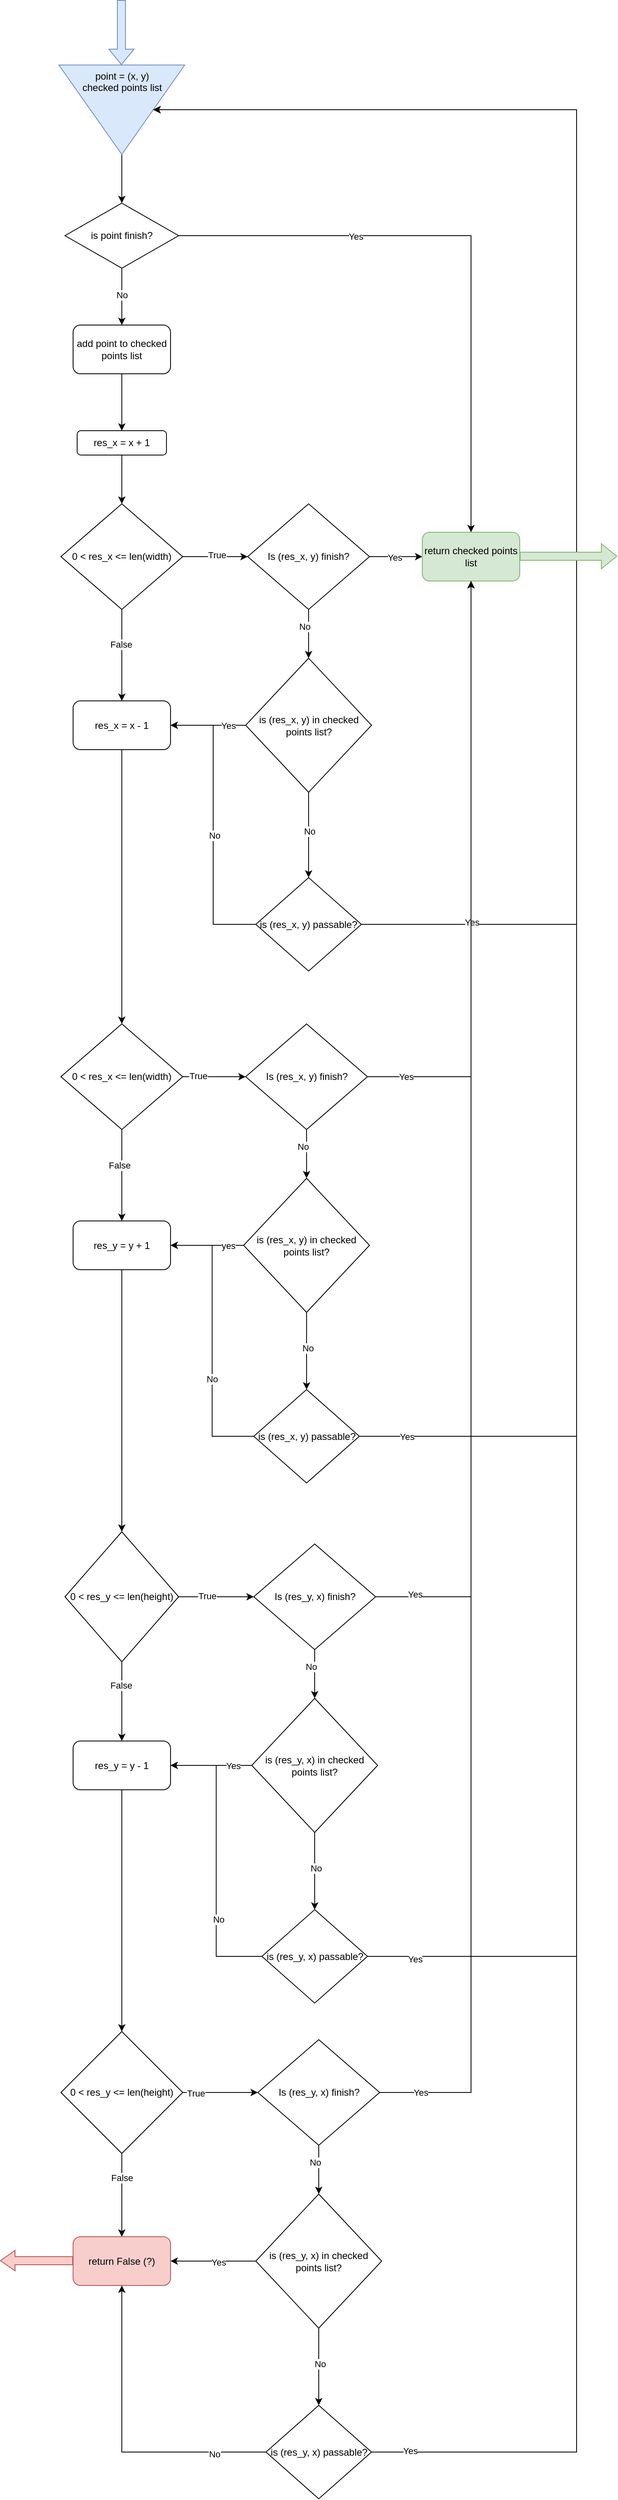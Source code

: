 <mxfile version="24.2.5" type="device">
  <diagram name="Страница — 1" id="y6kOXEvYQBEln-1C2adg">
    <mxGraphModel dx="1290" dy="1832" grid="1" gridSize="10" guides="1" tooltips="1" connect="1" arrows="1" fold="1" page="1" pageScale="1" pageWidth="827" pageHeight="1169" math="0" shadow="0">
      <root>
        <mxCell id="0" />
        <mxCell id="1" parent="0" />
        <mxCell id="VwUzr8KAtOCYi1jI3wio-3" value="" style="edgeStyle=orthogonalEdgeStyle;rounded=0;orthogonalLoop=1;jettySize=auto;html=1;" parent="1" source="VwUzr8KAtOCYi1jI3wio-4" target="VwUzr8KAtOCYi1jI3wio-2" edge="1">
          <mxGeometry relative="1" as="geometry" />
        </mxCell>
        <mxCell id="VwUzr8KAtOCYi1jI3wio-1" value="add point to checked points list" style="rounded=1;whiteSpace=wrap;html=1;" parent="1" vertex="1">
          <mxGeometry x="160" y="10" width="120" height="60" as="geometry" />
        </mxCell>
        <mxCell id="VwUzr8KAtOCYi1jI3wio-7" value="" style="edgeStyle=orthogonalEdgeStyle;rounded=0;orthogonalLoop=1;jettySize=auto;html=1;" parent="1" source="VwUzr8KAtOCYi1jI3wio-2" target="VwUzr8KAtOCYi1jI3wio-6" edge="1">
          <mxGeometry relative="1" as="geometry" />
        </mxCell>
        <mxCell id="VwUzr8KAtOCYi1jI3wio-10" value="True" style="edgeLabel;html=1;align=center;verticalAlign=middle;resizable=0;points=[];" parent="VwUzr8KAtOCYi1jI3wio-7" vertex="1" connectable="0">
          <mxGeometry x="0.055" y="2" relative="1" as="geometry">
            <mxPoint as="offset" />
          </mxGeometry>
        </mxCell>
        <mxCell id="VwUzr8KAtOCYi1jI3wio-32" style="edgeStyle=orthogonalEdgeStyle;rounded=0;orthogonalLoop=1;jettySize=auto;html=1;exitX=0.5;exitY=1;exitDx=0;exitDy=0;entryX=0.5;entryY=0;entryDx=0;entryDy=0;" parent="1" source="VwUzr8KAtOCYi1jI3wio-2" target="VwUzr8KAtOCYi1jI3wio-31" edge="1">
          <mxGeometry relative="1" as="geometry" />
        </mxCell>
        <mxCell id="VwUzr8KAtOCYi1jI3wio-33" value="False" style="edgeLabel;html=1;align=center;verticalAlign=middle;resizable=0;points=[];" parent="VwUzr8KAtOCYi1jI3wio-32" vertex="1" connectable="0">
          <mxGeometry x="-0.247" y="-1" relative="1" as="geometry">
            <mxPoint as="offset" />
          </mxGeometry>
        </mxCell>
        <mxCell id="VwUzr8KAtOCYi1jI3wio-2" value="0 &amp;lt; res_x &amp;lt;= len(width)" style="rhombus;whiteSpace=wrap;html=1;rounded=0;" parent="1" vertex="1">
          <mxGeometry x="145" y="230" width="150" height="130" as="geometry" />
        </mxCell>
        <mxCell id="VwUzr8KAtOCYi1jI3wio-5" value="" style="edgeStyle=orthogonalEdgeStyle;rounded=0;orthogonalLoop=1;jettySize=auto;html=1;exitX=0.5;exitY=1;exitDx=0;exitDy=0;" parent="1" source="VwUzr8KAtOCYi1jI3wio-1" target="VwUzr8KAtOCYi1jI3wio-4" edge="1">
          <mxGeometry relative="1" as="geometry">
            <mxPoint x="220" y="140" as="sourcePoint" />
            <mxPoint x="220" y="230" as="targetPoint" />
          </mxGeometry>
        </mxCell>
        <mxCell id="VwUzr8KAtOCYi1jI3wio-4" value="res_x = x + 1" style="text;html=1;align=center;verticalAlign=middle;whiteSpace=wrap;rounded=1;strokeColor=default;" parent="1" vertex="1">
          <mxGeometry x="165" y="140" width="110" height="30" as="geometry" />
        </mxCell>
        <mxCell id="VwUzr8KAtOCYi1jI3wio-12" value="" style="edgeStyle=orthogonalEdgeStyle;rounded=0;orthogonalLoop=1;jettySize=auto;html=1;exitX=1;exitY=0.5;exitDx=0;exitDy=0;" parent="1" source="VwUzr8KAtOCYi1jI3wio-6" target="VwUzr8KAtOCYi1jI3wio-11" edge="1">
          <mxGeometry relative="1" as="geometry" />
        </mxCell>
        <mxCell id="VwUzr8KAtOCYi1jI3wio-13" value="Yes" style="edgeLabel;html=1;align=center;verticalAlign=middle;resizable=0;points=[];" parent="VwUzr8KAtOCYi1jI3wio-12" vertex="1" connectable="0">
          <mxGeometry x="-0.065" y="-1" relative="1" as="geometry">
            <mxPoint as="offset" />
          </mxGeometry>
        </mxCell>
        <mxCell id="VwUzr8KAtOCYi1jI3wio-15" value="" style="edgeStyle=orthogonalEdgeStyle;rounded=0;orthogonalLoop=1;jettySize=auto;html=1;" parent="1" source="VwUzr8KAtOCYi1jI3wio-40" target="VwUzr8KAtOCYi1jI3wio-14" edge="1">
          <mxGeometry relative="1" as="geometry" />
        </mxCell>
        <mxCell id="VwUzr8KAtOCYi1jI3wio-43" value="No" style="edgeLabel;html=1;align=center;verticalAlign=middle;resizable=0;points=[];" parent="VwUzr8KAtOCYi1jI3wio-15" vertex="1" connectable="0">
          <mxGeometry x="-0.085" y="1" relative="1" as="geometry">
            <mxPoint as="offset" />
          </mxGeometry>
        </mxCell>
        <mxCell id="VwUzr8KAtOCYi1jI3wio-6" value="Is (res_x, y) finish?" style="rhombus;whiteSpace=wrap;html=1;rounded=0;" parent="1" vertex="1">
          <mxGeometry x="375" y="230" width="150" height="130" as="geometry" />
        </mxCell>
        <mxCell id="VwUzr8KAtOCYi1jI3wio-11" value="return checked points list" style="whiteSpace=wrap;html=1;rounded=1;fillColor=#d5e8d4;strokeColor=#82b366;" parent="1" vertex="1">
          <mxGeometry x="590" y="265" width="120" height="60" as="geometry" />
        </mxCell>
        <mxCell id="VwUzr8KAtOCYi1jI3wio-26" style="edgeStyle=orthogonalEdgeStyle;rounded=0;orthogonalLoop=1;jettySize=auto;html=1;exitX=1;exitY=0.5;exitDx=0;exitDy=0;" parent="1" source="VwUzr8KAtOCYi1jI3wio-14" target="VwUzr8KAtOCYi1jI3wio-24" edge="1">
          <mxGeometry relative="1" as="geometry">
            <mxPoint x="520" y="508" as="sourcePoint" />
            <Array as="points">
              <mxPoint x="780" y="748" />
              <mxPoint x="780" y="-255" />
            </Array>
          </mxGeometry>
        </mxCell>
        <mxCell id="VwUzr8KAtOCYi1jI3wio-27" value="Yes" style="edgeLabel;html=1;align=center;verticalAlign=middle;resizable=0;points=[];" parent="VwUzr8KAtOCYi1jI3wio-26" vertex="1" connectable="0">
          <mxGeometry x="-0.848" y="3" relative="1" as="geometry">
            <mxPoint as="offset" />
          </mxGeometry>
        </mxCell>
        <mxCell id="VwUzr8KAtOCYi1jI3wio-30" value="" style="edgeStyle=orthogonalEdgeStyle;rounded=0;orthogonalLoop=1;jettySize=auto;html=1;entryX=1;entryY=0.5;entryDx=0;entryDy=0;" parent="1" source="VwUzr8KAtOCYi1jI3wio-14" target="VwUzr8KAtOCYi1jI3wio-31" edge="1">
          <mxGeometry relative="1" as="geometry" />
        </mxCell>
        <mxCell id="VwUzr8KAtOCYi1jI3wio-35" value="No" style="edgeLabel;html=1;align=center;verticalAlign=middle;resizable=0;points=[];" parent="VwUzr8KAtOCYi1jI3wio-30" vertex="1" connectable="0">
          <mxGeometry x="-0.074" y="-1" relative="1" as="geometry">
            <mxPoint as="offset" />
          </mxGeometry>
        </mxCell>
        <mxCell id="VwUzr8KAtOCYi1jI3wio-14" value="is (res_x, y) passable?" style="rhombus;whiteSpace=wrap;html=1;rounded=0;" parent="1" vertex="1">
          <mxGeometry x="385" y="690" width="130" height="115" as="geometry" />
        </mxCell>
        <mxCell id="VwUzr8KAtOCYi1jI3wio-20" style="edgeStyle=orthogonalEdgeStyle;rounded=0;orthogonalLoop=1;jettySize=auto;html=1;exitX=1;exitY=0.5;exitDx=0;exitDy=0;entryX=0.5;entryY=0;entryDx=0;entryDy=0;" parent="1" source="VwUzr8KAtOCYi1jI3wio-17" target="VwUzr8KAtOCYi1jI3wio-11" edge="1">
          <mxGeometry relative="1" as="geometry" />
        </mxCell>
        <mxCell id="VwUzr8KAtOCYi1jI3wio-21" value="Yes" style="edgeLabel;html=1;align=center;verticalAlign=middle;resizable=0;points=[];" parent="VwUzr8KAtOCYi1jI3wio-20" vertex="1" connectable="0">
          <mxGeometry x="-0.4" y="-1" relative="1" as="geometry">
            <mxPoint as="offset" />
          </mxGeometry>
        </mxCell>
        <mxCell id="VwUzr8KAtOCYi1jI3wio-22" style="edgeStyle=orthogonalEdgeStyle;rounded=0;orthogonalLoop=1;jettySize=auto;html=1;exitX=0.5;exitY=1;exitDx=0;exitDy=0;" parent="1" source="VwUzr8KAtOCYi1jI3wio-17" target="VwUzr8KAtOCYi1jI3wio-1" edge="1">
          <mxGeometry relative="1" as="geometry" />
        </mxCell>
        <mxCell id="VwUzr8KAtOCYi1jI3wio-23" value="No" style="edgeLabel;html=1;align=center;verticalAlign=middle;resizable=0;points=[];" parent="VwUzr8KAtOCYi1jI3wio-22" vertex="1" connectable="0">
          <mxGeometry x="-0.058" relative="1" as="geometry">
            <mxPoint as="offset" />
          </mxGeometry>
        </mxCell>
        <mxCell id="VwUzr8KAtOCYi1jI3wio-17" value="is point finish?" style="rhombus;whiteSpace=wrap;html=1;" parent="1" vertex="1">
          <mxGeometry x="150" y="-140" width="140" height="80" as="geometry" />
        </mxCell>
        <mxCell id="VwUzr8KAtOCYi1jI3wio-25" style="edgeStyle=orthogonalEdgeStyle;rounded=0;orthogonalLoop=1;jettySize=auto;html=1;exitX=1;exitY=0.5;exitDx=0;exitDy=0;entryX=0.5;entryY=0;entryDx=0;entryDy=0;" parent="1" source="VwUzr8KAtOCYi1jI3wio-24" target="VwUzr8KAtOCYi1jI3wio-17" edge="1">
          <mxGeometry relative="1" as="geometry" />
        </mxCell>
        <mxCell id="VwUzr8KAtOCYi1jI3wio-24" value="point = (x, y)&lt;div&gt;checked points list&lt;/div&gt;" style="triangle;whiteSpace=wrap;html=1;direction=south;verticalAlign=top;fillColor=#dae8fc;strokeColor=#6c8ebf;" parent="1" vertex="1">
          <mxGeometry x="142.5" y="-310" width="155" height="110" as="geometry" />
        </mxCell>
        <mxCell id="VwUzr8KAtOCYi1jI3wio-28" value="" style="shape=flexArrow;endArrow=classic;html=1;rounded=0;fillColor=#dae8fc;strokeColor=#6c8ebf;" parent="1" edge="1">
          <mxGeometry width="50" height="50" relative="1" as="geometry">
            <mxPoint x="219.5" y="-390" as="sourcePoint" />
            <mxPoint x="219.5" y="-310" as="targetPoint" />
          </mxGeometry>
        </mxCell>
        <mxCell id="VwUzr8KAtOCYi1jI3wio-37" style="edgeStyle=orthogonalEdgeStyle;rounded=0;orthogonalLoop=1;jettySize=auto;html=1;exitX=0.5;exitY=1;exitDx=0;exitDy=0;entryX=0.5;entryY=0;entryDx=0;entryDy=0;" parent="1" source="VwUzr8KAtOCYi1jI3wio-31" target="VwUzr8KAtOCYi1jI3wio-36" edge="1">
          <mxGeometry relative="1" as="geometry" />
        </mxCell>
        <mxCell id="VwUzr8KAtOCYi1jI3wio-31" value="res_x = x - 1" style="rounded=1;whiteSpace=wrap;html=1;" parent="1" vertex="1">
          <mxGeometry x="160" y="472.5" width="120" height="60" as="geometry" />
        </mxCell>
        <mxCell id="VwUzr8KAtOCYi1jI3wio-53" style="edgeStyle=orthogonalEdgeStyle;rounded=0;orthogonalLoop=1;jettySize=auto;html=1;exitX=1;exitY=0.5;exitDx=0;exitDy=0;entryX=0;entryY=0.5;entryDx=0;entryDy=0;" parent="1" source="VwUzr8KAtOCYi1jI3wio-36" target="VwUzr8KAtOCYi1jI3wio-48" edge="1">
          <mxGeometry relative="1" as="geometry" />
        </mxCell>
        <mxCell id="VwUzr8KAtOCYi1jI3wio-54" value="True" style="edgeLabel;html=1;align=center;verticalAlign=middle;resizable=0;points=[];" parent="VwUzr8KAtOCYi1jI3wio-53" vertex="1" connectable="0">
          <mxGeometry x="-0.525" y="1" relative="1" as="geometry">
            <mxPoint as="offset" />
          </mxGeometry>
        </mxCell>
        <mxCell id="VwUzr8KAtOCYi1jI3wio-57" value="" style="edgeStyle=orthogonalEdgeStyle;rounded=0;orthogonalLoop=1;jettySize=auto;html=1;" parent="1" source="VwUzr8KAtOCYi1jI3wio-36" target="VwUzr8KAtOCYi1jI3wio-56" edge="1">
          <mxGeometry relative="1" as="geometry" />
        </mxCell>
        <mxCell id="VwUzr8KAtOCYi1jI3wio-79" value="False" style="edgeLabel;html=1;align=center;verticalAlign=middle;resizable=0;points=[];" parent="VwUzr8KAtOCYi1jI3wio-57" vertex="1" connectable="0">
          <mxGeometry x="-0.225" y="-3" relative="1" as="geometry">
            <mxPoint as="offset" />
          </mxGeometry>
        </mxCell>
        <mxCell id="VwUzr8KAtOCYi1jI3wio-36" value="0 &amp;lt; res_x &amp;lt;= len(width)" style="rhombus;whiteSpace=wrap;html=1;rounded=0;" parent="1" vertex="1">
          <mxGeometry x="145" y="870" width="150" height="130" as="geometry" />
        </mxCell>
        <mxCell id="VwUzr8KAtOCYi1jI3wio-41" value="" style="edgeStyle=orthogonalEdgeStyle;rounded=0;orthogonalLoop=1;jettySize=auto;html=1;" parent="1" source="VwUzr8KAtOCYi1jI3wio-6" target="VwUzr8KAtOCYi1jI3wio-40" edge="1">
          <mxGeometry relative="1" as="geometry">
            <mxPoint x="450" y="360" as="sourcePoint" />
            <mxPoint x="445" y="580" as="targetPoint" />
          </mxGeometry>
        </mxCell>
        <mxCell id="VwUzr8KAtOCYi1jI3wio-42" value="No" style="edgeLabel;html=1;align=center;verticalAlign=middle;resizable=0;points=[];" parent="VwUzr8KAtOCYi1jI3wio-41" vertex="1" connectable="0">
          <mxGeometry x="-0.313" y="-5" relative="1" as="geometry">
            <mxPoint as="offset" />
          </mxGeometry>
        </mxCell>
        <mxCell id="VwUzr8KAtOCYi1jI3wio-44" style="edgeStyle=orthogonalEdgeStyle;rounded=0;orthogonalLoop=1;jettySize=auto;html=1;exitX=0;exitY=0.5;exitDx=0;exitDy=0;entryX=1;entryY=0.5;entryDx=0;entryDy=0;" parent="1" source="VwUzr8KAtOCYi1jI3wio-40" target="VwUzr8KAtOCYi1jI3wio-31" edge="1">
          <mxGeometry relative="1" as="geometry" />
        </mxCell>
        <mxCell id="VwUzr8KAtOCYi1jI3wio-45" value="Yes" style="edgeLabel;html=1;align=center;verticalAlign=middle;resizable=0;points=[];" parent="VwUzr8KAtOCYi1jI3wio-44" vertex="1" connectable="0">
          <mxGeometry x="-0.246" y="1" relative="1" as="geometry">
            <mxPoint x="13" y="-1" as="offset" />
          </mxGeometry>
        </mxCell>
        <mxCell id="VwUzr8KAtOCYi1jI3wio-40" value="is (res_x, y) in checked points list?" style="rhombus;whiteSpace=wrap;html=1;rounded=0;" parent="1" vertex="1">
          <mxGeometry x="372.5" y="420" width="155" height="165" as="geometry" />
        </mxCell>
        <mxCell id="VwUzr8KAtOCYi1jI3wio-46" value="" style="edgeStyle=orthogonalEdgeStyle;rounded=0;orthogonalLoop=1;jettySize=auto;html=1;" parent="1" source="VwUzr8KAtOCYi1jI3wio-52" target="VwUzr8KAtOCYi1jI3wio-49" edge="1">
          <mxGeometry relative="1" as="geometry" />
        </mxCell>
        <mxCell id="VwUzr8KAtOCYi1jI3wio-47" value="No" style="edgeLabel;html=1;align=center;verticalAlign=middle;resizable=0;points=[];" parent="VwUzr8KAtOCYi1jI3wio-46" vertex="1" connectable="0">
          <mxGeometry x="-0.085" y="1" relative="1" as="geometry">
            <mxPoint as="offset" />
          </mxGeometry>
        </mxCell>
        <mxCell id="VwUzr8KAtOCYi1jI3wio-55" style="edgeStyle=orthogonalEdgeStyle;rounded=0;orthogonalLoop=1;jettySize=auto;html=1;exitX=1;exitY=0.5;exitDx=0;exitDy=0;entryX=0.5;entryY=1;entryDx=0;entryDy=0;" parent="1" source="VwUzr8KAtOCYi1jI3wio-48" target="VwUzr8KAtOCYi1jI3wio-11" edge="1">
          <mxGeometry relative="1" as="geometry" />
        </mxCell>
        <mxCell id="VwUzr8KAtOCYi1jI3wio-64" value="Yes" style="edgeLabel;html=1;align=center;verticalAlign=middle;resizable=0;points=[];" parent="VwUzr8KAtOCYi1jI3wio-55" vertex="1" connectable="0">
          <mxGeometry x="-0.871" relative="1" as="geometry">
            <mxPoint as="offset" />
          </mxGeometry>
        </mxCell>
        <mxCell id="VwUzr8KAtOCYi1jI3wio-48" value="Is (res_x, y) finish?" style="rhombus;whiteSpace=wrap;html=1;rounded=0;" parent="1" vertex="1">
          <mxGeometry x="372.5" y="870" width="150" height="130" as="geometry" />
        </mxCell>
        <mxCell id="VwUzr8KAtOCYi1jI3wio-60" style="edgeStyle=orthogonalEdgeStyle;rounded=0;orthogonalLoop=1;jettySize=auto;html=1;exitX=0;exitY=0.5;exitDx=0;exitDy=0;entryX=1;entryY=0.5;entryDx=0;entryDy=0;" parent="1" source="VwUzr8KAtOCYi1jI3wio-49" target="VwUzr8KAtOCYi1jI3wio-56" edge="1">
          <mxGeometry relative="1" as="geometry" />
        </mxCell>
        <mxCell id="VwUzr8KAtOCYi1jI3wio-61" value="No" style="edgeLabel;html=1;align=center;verticalAlign=middle;resizable=0;points=[];" parent="VwUzr8KAtOCYi1jI3wio-60" vertex="1" connectable="0">
          <mxGeometry x="-0.276" y="1" relative="1" as="geometry">
            <mxPoint as="offset" />
          </mxGeometry>
        </mxCell>
        <mxCell id="VwUzr8KAtOCYi1jI3wio-49" value="is (res_x, y) passable?" style="rhombus;whiteSpace=wrap;html=1;rounded=0;" parent="1" vertex="1">
          <mxGeometry x="382.5" y="1320" width="130" height="115" as="geometry" />
        </mxCell>
        <mxCell id="VwUzr8KAtOCYi1jI3wio-50" value="" style="edgeStyle=orthogonalEdgeStyle;rounded=0;orthogonalLoop=1;jettySize=auto;html=1;" parent="1" source="VwUzr8KAtOCYi1jI3wio-48" target="VwUzr8KAtOCYi1jI3wio-52" edge="1">
          <mxGeometry relative="1" as="geometry">
            <mxPoint x="447.5" y="1000" as="sourcePoint" />
            <mxPoint x="442.5" y="1220" as="targetPoint" />
          </mxGeometry>
        </mxCell>
        <mxCell id="VwUzr8KAtOCYi1jI3wio-51" value="No" style="edgeLabel;html=1;align=center;verticalAlign=middle;resizable=0;points=[];" parent="VwUzr8KAtOCYi1jI3wio-50" vertex="1" connectable="0">
          <mxGeometry x="-0.313" y="-5" relative="1" as="geometry">
            <mxPoint as="offset" />
          </mxGeometry>
        </mxCell>
        <mxCell id="VwUzr8KAtOCYi1jI3wio-58" style="edgeStyle=orthogonalEdgeStyle;rounded=0;orthogonalLoop=1;jettySize=auto;html=1;exitX=0;exitY=0.5;exitDx=0;exitDy=0;entryX=1;entryY=0.5;entryDx=0;entryDy=0;" parent="1" source="VwUzr8KAtOCYi1jI3wio-52" target="VwUzr8KAtOCYi1jI3wio-56" edge="1">
          <mxGeometry relative="1" as="geometry" />
        </mxCell>
        <mxCell id="VwUzr8KAtOCYi1jI3wio-59" value="yes" style="edgeLabel;html=1;align=center;verticalAlign=middle;resizable=0;points=[];" parent="VwUzr8KAtOCYi1jI3wio-58" vertex="1" connectable="0">
          <mxGeometry x="0.058" relative="1" as="geometry">
            <mxPoint x="28" as="offset" />
          </mxGeometry>
        </mxCell>
        <mxCell id="VwUzr8KAtOCYi1jI3wio-52" value="is (res_x, y) in checked points list?" style="rhombus;whiteSpace=wrap;html=1;rounded=0;" parent="1" vertex="1">
          <mxGeometry x="370" y="1060" width="155" height="165" as="geometry" />
        </mxCell>
        <mxCell id="VwUzr8KAtOCYi1jI3wio-66" value="" style="edgeStyle=orthogonalEdgeStyle;rounded=0;orthogonalLoop=1;jettySize=auto;html=1;" parent="1" source="VwUzr8KAtOCYi1jI3wio-56" target="VwUzr8KAtOCYi1jI3wio-65" edge="1">
          <mxGeometry relative="1" as="geometry" />
        </mxCell>
        <mxCell id="VwUzr8KAtOCYi1jI3wio-56" value="res_y = y + 1" style="whiteSpace=wrap;html=1;rounded=1;" parent="1" vertex="1">
          <mxGeometry x="160" y="1112.5" width="120" height="60" as="geometry" />
        </mxCell>
        <mxCell id="VwUzr8KAtOCYi1jI3wio-62" style="edgeStyle=orthogonalEdgeStyle;rounded=0;orthogonalLoop=1;jettySize=auto;html=1;exitX=1;exitY=0.5;exitDx=0;exitDy=0;entryX=0.5;entryY=0;entryDx=0;entryDy=0;" parent="1" source="VwUzr8KAtOCYi1jI3wio-49" target="VwUzr8KAtOCYi1jI3wio-24" edge="1">
          <mxGeometry relative="1" as="geometry">
            <mxPoint x="575.31" y="1370.5" as="sourcePoint" />
            <mxPoint x="360.0" y="-309.96" as="targetPoint" />
            <Array as="points">
              <mxPoint x="780" y="1378" />
              <mxPoint x="780" y="-255" />
            </Array>
          </mxGeometry>
        </mxCell>
        <mxCell id="VwUzr8KAtOCYi1jI3wio-63" value="Yes" style="edgeLabel;html=1;align=center;verticalAlign=middle;resizable=0;points=[];" parent="VwUzr8KAtOCYi1jI3wio-62" vertex="1" connectable="0">
          <mxGeometry x="-0.952" relative="1" as="geometry">
            <mxPoint as="offset" />
          </mxGeometry>
        </mxCell>
        <mxCell id="VwUzr8KAtOCYi1jI3wio-75" style="edgeStyle=orthogonalEdgeStyle;rounded=0;orthogonalLoop=1;jettySize=auto;html=1;exitX=1;exitY=0.5;exitDx=0;exitDy=0;" parent="1" source="VwUzr8KAtOCYi1jI3wio-65" target="VwUzr8KAtOCYi1jI3wio-69" edge="1">
          <mxGeometry relative="1" as="geometry" />
        </mxCell>
        <mxCell id="VwUzr8KAtOCYi1jI3wio-76" value="True" style="edgeLabel;html=1;align=center;verticalAlign=middle;resizable=0;points=[];" parent="VwUzr8KAtOCYi1jI3wio-75" vertex="1" connectable="0">
          <mxGeometry x="-0.256" y="1" relative="1" as="geometry">
            <mxPoint as="offset" />
          </mxGeometry>
        </mxCell>
        <mxCell id="VwUzr8KAtOCYi1jI3wio-81" value="" style="edgeStyle=orthogonalEdgeStyle;rounded=0;orthogonalLoop=1;jettySize=auto;html=1;" parent="1" source="VwUzr8KAtOCYi1jI3wio-65" target="VwUzr8KAtOCYi1jI3wio-80" edge="1">
          <mxGeometry relative="1" as="geometry" />
        </mxCell>
        <mxCell id="VwUzr8KAtOCYi1jI3wio-82" value="False" style="edgeLabel;html=1;align=center;verticalAlign=middle;resizable=0;points=[];" parent="VwUzr8KAtOCYi1jI3wio-81" vertex="1" connectable="0">
          <mxGeometry x="-0.406" y="-1" relative="1" as="geometry">
            <mxPoint as="offset" />
          </mxGeometry>
        </mxCell>
        <mxCell id="VwUzr8KAtOCYi1jI3wio-65" value="0 &amp;lt; res_y &amp;lt;= len(height)" style="rhombus;whiteSpace=wrap;html=1;rounded=0;" parent="1" vertex="1">
          <mxGeometry x="150" y="1495" width="140" height="160" as="geometry" />
        </mxCell>
        <mxCell id="VwUzr8KAtOCYi1jI3wio-67" value="" style="edgeStyle=orthogonalEdgeStyle;rounded=0;orthogonalLoop=1;jettySize=auto;html=1;" parent="1" source="VwUzr8KAtOCYi1jI3wio-74" target="VwUzr8KAtOCYi1jI3wio-70" edge="1">
          <mxGeometry relative="1" as="geometry" />
        </mxCell>
        <mxCell id="VwUzr8KAtOCYi1jI3wio-68" value="No" style="edgeLabel;html=1;align=center;verticalAlign=middle;resizable=0;points=[];" parent="VwUzr8KAtOCYi1jI3wio-67" vertex="1" connectable="0">
          <mxGeometry x="-0.085" y="1" relative="1" as="geometry">
            <mxPoint as="offset" />
          </mxGeometry>
        </mxCell>
        <mxCell id="VwUzr8KAtOCYi1jI3wio-77" style="edgeStyle=orthogonalEdgeStyle;rounded=0;orthogonalLoop=1;jettySize=auto;html=1;exitX=1;exitY=0.5;exitDx=0;exitDy=0;entryX=0.5;entryY=1;entryDx=0;entryDy=0;" parent="1" source="VwUzr8KAtOCYi1jI3wio-69" target="VwUzr8KAtOCYi1jI3wio-11" edge="1">
          <mxGeometry relative="1" as="geometry" />
        </mxCell>
        <mxCell id="VwUzr8KAtOCYi1jI3wio-78" value="Yes" style="edgeLabel;html=1;align=center;verticalAlign=middle;resizable=0;points=[];" parent="VwUzr8KAtOCYi1jI3wio-77" vertex="1" connectable="0">
          <mxGeometry x="-0.929" y="3" relative="1" as="geometry">
            <mxPoint as="offset" />
          </mxGeometry>
        </mxCell>
        <mxCell id="VwUzr8KAtOCYi1jI3wio-69" value="Is (res_y, x) finish?" style="rhombus;whiteSpace=wrap;html=1;rounded=0;" parent="1" vertex="1">
          <mxGeometry x="382.5" y="1510" width="150" height="130" as="geometry" />
        </mxCell>
        <mxCell id="VwUzr8KAtOCYi1jI3wio-88" style="edgeStyle=orthogonalEdgeStyle;rounded=0;orthogonalLoop=1;jettySize=auto;html=1;exitX=0;exitY=0.5;exitDx=0;exitDy=0;entryX=1;entryY=0.5;entryDx=0;entryDy=0;" parent="1" source="VwUzr8KAtOCYi1jI3wio-70" target="VwUzr8KAtOCYi1jI3wio-80" edge="1">
          <mxGeometry relative="1" as="geometry" />
        </mxCell>
        <mxCell id="VwUzr8KAtOCYi1jI3wio-89" value="No" style="edgeLabel;html=1;align=center;verticalAlign=middle;resizable=0;points=[];" parent="VwUzr8KAtOCYi1jI3wio-88" vertex="1" connectable="0">
          <mxGeometry x="-0.412" y="-2" relative="1" as="geometry">
            <mxPoint as="offset" />
          </mxGeometry>
        </mxCell>
        <mxCell id="VwUzr8KAtOCYi1jI3wio-112" style="edgeStyle=orthogonalEdgeStyle;rounded=0;orthogonalLoop=1;jettySize=auto;html=1;exitX=1;exitY=0.5;exitDx=0;exitDy=0;entryX=0.5;entryY=0;entryDx=0;entryDy=0;" parent="1" source="VwUzr8KAtOCYi1jI3wio-70" target="VwUzr8KAtOCYi1jI3wio-24" edge="1">
          <mxGeometry relative="1" as="geometry">
            <Array as="points">
              <mxPoint x="780" y="2018" />
              <mxPoint x="780" y="-255" />
            </Array>
          </mxGeometry>
        </mxCell>
        <mxCell id="VwUzr8KAtOCYi1jI3wio-114" value="Yes" style="edgeLabel;html=1;align=center;verticalAlign=middle;resizable=0;points=[];" parent="VwUzr8KAtOCYi1jI3wio-112" vertex="1" connectable="0">
          <mxGeometry x="-0.962" y="-3" relative="1" as="geometry">
            <mxPoint as="offset" />
          </mxGeometry>
        </mxCell>
        <mxCell id="VwUzr8KAtOCYi1jI3wio-70" value="is (res_y, x) passable?" style="rhombus;whiteSpace=wrap;html=1;rounded=0;" parent="1" vertex="1">
          <mxGeometry x="392.5" y="1960" width="130" height="115" as="geometry" />
        </mxCell>
        <mxCell id="VwUzr8KAtOCYi1jI3wio-71" value="" style="edgeStyle=orthogonalEdgeStyle;rounded=0;orthogonalLoop=1;jettySize=auto;html=1;" parent="1" source="VwUzr8KAtOCYi1jI3wio-69" target="VwUzr8KAtOCYi1jI3wio-74" edge="1">
          <mxGeometry relative="1" as="geometry">
            <mxPoint x="457.5" y="1640" as="sourcePoint" />
            <mxPoint x="452.5" y="1860" as="targetPoint" />
          </mxGeometry>
        </mxCell>
        <mxCell id="VwUzr8KAtOCYi1jI3wio-72" value="No" style="edgeLabel;html=1;align=center;verticalAlign=middle;resizable=0;points=[];" parent="VwUzr8KAtOCYi1jI3wio-71" vertex="1" connectable="0">
          <mxGeometry x="-0.313" y="-5" relative="1" as="geometry">
            <mxPoint as="offset" />
          </mxGeometry>
        </mxCell>
        <mxCell id="VwUzr8KAtOCYi1jI3wio-85" style="edgeStyle=orthogonalEdgeStyle;rounded=0;orthogonalLoop=1;jettySize=auto;html=1;exitX=0;exitY=0.5;exitDx=0;exitDy=0;entryX=1;entryY=0.5;entryDx=0;entryDy=0;" parent="1" source="VwUzr8KAtOCYi1jI3wio-74" target="VwUzr8KAtOCYi1jI3wio-80" edge="1">
          <mxGeometry relative="1" as="geometry">
            <Array as="points">
              <mxPoint x="340" y="1783" />
              <mxPoint x="340" y="1783" />
            </Array>
          </mxGeometry>
        </mxCell>
        <mxCell id="VwUzr8KAtOCYi1jI3wio-87" value="Yes" style="edgeLabel;html=1;align=center;verticalAlign=middle;resizable=0;points=[];" parent="VwUzr8KAtOCYi1jI3wio-85" vertex="1" connectable="0">
          <mxGeometry x="-0.528" relative="1" as="geometry">
            <mxPoint as="offset" />
          </mxGeometry>
        </mxCell>
        <mxCell id="VwUzr8KAtOCYi1jI3wio-74" value="is (res_y, x) in checked points list?" style="rhombus;whiteSpace=wrap;html=1;rounded=0;" parent="1" vertex="1">
          <mxGeometry x="380" y="1700" width="155" height="165" as="geometry" />
        </mxCell>
        <mxCell id="VwUzr8KAtOCYi1jI3wio-84" value="" style="edgeStyle=orthogonalEdgeStyle;rounded=0;orthogonalLoop=1;jettySize=auto;html=1;" parent="1" source="VwUzr8KAtOCYi1jI3wio-80" target="VwUzr8KAtOCYi1jI3wio-83" edge="1">
          <mxGeometry relative="1" as="geometry" />
        </mxCell>
        <mxCell id="VwUzr8KAtOCYi1jI3wio-80" value="res_y = y - 1" style="whiteSpace=wrap;html=1;rounded=1;" parent="1" vertex="1">
          <mxGeometry x="160" y="1752.5" width="120" height="60" as="geometry" />
        </mxCell>
        <mxCell id="VwUzr8KAtOCYi1jI3wio-101" style="edgeStyle=orthogonalEdgeStyle;rounded=0;orthogonalLoop=1;jettySize=auto;html=1;exitX=1;exitY=0.5;exitDx=0;exitDy=0;entryX=0;entryY=0.5;entryDx=0;entryDy=0;" parent="1" source="VwUzr8KAtOCYi1jI3wio-83" target="VwUzr8KAtOCYi1jI3wio-94" edge="1">
          <mxGeometry relative="1" as="geometry">
            <Array as="points">
              <mxPoint x="340" y="2185" />
              <mxPoint x="340" y="2185" />
            </Array>
          </mxGeometry>
        </mxCell>
        <mxCell id="VwUzr8KAtOCYi1jI3wio-102" value="True" style="edgeLabel;html=1;align=center;verticalAlign=middle;resizable=0;points=[];" parent="VwUzr8KAtOCYi1jI3wio-101" vertex="1" connectable="0">
          <mxGeometry x="-0.662" y="-1" relative="1" as="geometry">
            <mxPoint as="offset" />
          </mxGeometry>
        </mxCell>
        <mxCell id="VwUzr8KAtOCYi1jI3wio-106" value="" style="edgeStyle=orthogonalEdgeStyle;rounded=0;orthogonalLoop=1;jettySize=auto;html=1;" parent="1" source="VwUzr8KAtOCYi1jI3wio-83" target="VwUzr8KAtOCYi1jI3wio-105" edge="1">
          <mxGeometry relative="1" as="geometry" />
        </mxCell>
        <mxCell id="VwUzr8KAtOCYi1jI3wio-107" value="False" style="edgeLabel;html=1;align=center;verticalAlign=middle;resizable=0;points=[];" parent="VwUzr8KAtOCYi1jI3wio-106" vertex="1" connectable="0">
          <mxGeometry x="-0.427" relative="1" as="geometry">
            <mxPoint as="offset" />
          </mxGeometry>
        </mxCell>
        <mxCell id="VwUzr8KAtOCYi1jI3wio-83" value="0 &amp;lt; res_y &amp;lt;= len(height)" style="rhombus;whiteSpace=wrap;html=1;rounded=0;" parent="1" vertex="1">
          <mxGeometry x="145" y="2110" width="150" height="150" as="geometry" />
        </mxCell>
        <mxCell id="VwUzr8KAtOCYi1jI3wio-91" value="" style="edgeStyle=orthogonalEdgeStyle;rounded=0;orthogonalLoop=1;jettySize=auto;html=1;" parent="1" source="VwUzr8KAtOCYi1jI3wio-100" target="VwUzr8KAtOCYi1jI3wio-96" edge="1">
          <mxGeometry relative="1" as="geometry" />
        </mxCell>
        <mxCell id="VwUzr8KAtOCYi1jI3wio-92" value="No" style="edgeLabel;html=1;align=center;verticalAlign=middle;resizable=0;points=[];" parent="VwUzr8KAtOCYi1jI3wio-91" vertex="1" connectable="0">
          <mxGeometry x="-0.085" y="1" relative="1" as="geometry">
            <mxPoint as="offset" />
          </mxGeometry>
        </mxCell>
        <mxCell id="VwUzr8KAtOCYi1jI3wio-103" style="edgeStyle=orthogonalEdgeStyle;rounded=0;orthogonalLoop=1;jettySize=auto;html=1;exitX=1;exitY=0.5;exitDx=0;exitDy=0;entryX=0.5;entryY=1;entryDx=0;entryDy=0;" parent="1" source="VwUzr8KAtOCYi1jI3wio-94" target="VwUzr8KAtOCYi1jI3wio-11" edge="1">
          <mxGeometry relative="1" as="geometry" />
        </mxCell>
        <mxCell id="VwUzr8KAtOCYi1jI3wio-104" value="Yes" style="edgeLabel;html=1;align=center;verticalAlign=middle;resizable=0;points=[];" parent="VwUzr8KAtOCYi1jI3wio-103" vertex="1" connectable="0">
          <mxGeometry x="-0.949" relative="1" as="geometry">
            <mxPoint as="offset" />
          </mxGeometry>
        </mxCell>
        <mxCell id="VwUzr8KAtOCYi1jI3wio-94" value="Is (res_y, x) finish?" style="rhombus;whiteSpace=wrap;html=1;rounded=0;" parent="1" vertex="1">
          <mxGeometry x="387.5" y="2120" width="150" height="130" as="geometry" />
        </mxCell>
        <mxCell id="VwUzr8KAtOCYi1jI3wio-110" style="edgeStyle=orthogonalEdgeStyle;rounded=0;orthogonalLoop=1;jettySize=auto;html=1;exitX=0;exitY=0.5;exitDx=0;exitDy=0;entryX=0.5;entryY=1;entryDx=0;entryDy=0;" parent="1" source="VwUzr8KAtOCYi1jI3wio-96" target="VwUzr8KAtOCYi1jI3wio-105" edge="1">
          <mxGeometry relative="1" as="geometry" />
        </mxCell>
        <mxCell id="VwUzr8KAtOCYi1jI3wio-111" value="No" style="edgeLabel;html=1;align=center;verticalAlign=middle;resizable=0;points=[];" parent="VwUzr8KAtOCYi1jI3wio-110" vertex="1" connectable="0">
          <mxGeometry x="-0.665" y="2" relative="1" as="geometry">
            <mxPoint as="offset" />
          </mxGeometry>
        </mxCell>
        <mxCell id="VwUzr8KAtOCYi1jI3wio-115" style="edgeStyle=orthogonalEdgeStyle;rounded=0;orthogonalLoop=1;jettySize=auto;html=1;exitX=1;exitY=0.5;exitDx=0;exitDy=0;entryX=0.5;entryY=0;entryDx=0;entryDy=0;" parent="1" source="VwUzr8KAtOCYi1jI3wio-96" target="VwUzr8KAtOCYi1jI3wio-24" edge="1">
          <mxGeometry relative="1" as="geometry">
            <Array as="points">
              <mxPoint x="780" y="2628" />
              <mxPoint x="780" y="-255" />
            </Array>
          </mxGeometry>
        </mxCell>
        <mxCell id="VwUzr8KAtOCYi1jI3wio-116" value="Yes" style="edgeLabel;html=1;align=center;verticalAlign=middle;resizable=0;points=[];" parent="VwUzr8KAtOCYi1jI3wio-115" vertex="1" connectable="0">
          <mxGeometry x="-0.974" y="2" relative="1" as="geometry">
            <mxPoint as="offset" />
          </mxGeometry>
        </mxCell>
        <mxCell id="VwUzr8KAtOCYi1jI3wio-96" value="is (res_y, x) passable?" style="rhombus;whiteSpace=wrap;html=1;rounded=0;" parent="1" vertex="1">
          <mxGeometry x="397.5" y="2570" width="130" height="115" as="geometry" />
        </mxCell>
        <mxCell id="VwUzr8KAtOCYi1jI3wio-97" value="" style="edgeStyle=orthogonalEdgeStyle;rounded=0;orthogonalLoop=1;jettySize=auto;html=1;" parent="1" source="VwUzr8KAtOCYi1jI3wio-94" target="VwUzr8KAtOCYi1jI3wio-100" edge="1">
          <mxGeometry relative="1" as="geometry">
            <mxPoint x="462.5" y="2250" as="sourcePoint" />
            <mxPoint x="457.5" y="2470" as="targetPoint" />
          </mxGeometry>
        </mxCell>
        <mxCell id="VwUzr8KAtOCYi1jI3wio-98" value="No" style="edgeLabel;html=1;align=center;verticalAlign=middle;resizable=0;points=[];" parent="VwUzr8KAtOCYi1jI3wio-97" vertex="1" connectable="0">
          <mxGeometry x="-0.313" y="-5" relative="1" as="geometry">
            <mxPoint as="offset" />
          </mxGeometry>
        </mxCell>
        <mxCell id="VwUzr8KAtOCYi1jI3wio-108" style="edgeStyle=orthogonalEdgeStyle;rounded=0;orthogonalLoop=1;jettySize=auto;html=1;exitX=0;exitY=0.5;exitDx=0;exitDy=0;entryX=1;entryY=0.5;entryDx=0;entryDy=0;" parent="1" source="VwUzr8KAtOCYi1jI3wio-100" target="VwUzr8KAtOCYi1jI3wio-105" edge="1">
          <mxGeometry relative="1" as="geometry" />
        </mxCell>
        <mxCell id="VwUzr8KAtOCYi1jI3wio-109" value="Yes" style="edgeLabel;html=1;align=center;verticalAlign=middle;resizable=0;points=[];" parent="VwUzr8KAtOCYi1jI3wio-108" vertex="1" connectable="0">
          <mxGeometry x="-0.112" y="1" relative="1" as="geometry">
            <mxPoint as="offset" />
          </mxGeometry>
        </mxCell>
        <mxCell id="VwUzr8KAtOCYi1jI3wio-100" value="is (res_y, x) in checked points list?" style="rhombus;whiteSpace=wrap;html=1;rounded=0;" parent="1" vertex="1">
          <mxGeometry x="385" y="2310" width="155" height="165" as="geometry" />
        </mxCell>
        <mxCell id="VwUzr8KAtOCYi1jI3wio-105" value="return False (?)" style="whiteSpace=wrap;html=1;rounded=1;fillColor=#f8cecc;strokeColor=#b85450;" parent="1" vertex="1">
          <mxGeometry x="160" y="2362.5" width="120" height="60" as="geometry" />
        </mxCell>
        <mxCell id="VwUzr8KAtOCYi1jI3wio-117" value="" style="shape=flexArrow;endArrow=classic;html=1;rounded=0;endWidth=14;endSize=5.67;fillColor=#f8cecc;strokeColor=#b85450;" parent="1" edge="1">
          <mxGeometry width="50" height="50" relative="1" as="geometry">
            <mxPoint x="160" y="2392" as="sourcePoint" />
            <mxPoint x="70" y="2392" as="targetPoint" />
          </mxGeometry>
        </mxCell>
        <mxCell id="VwUzr8KAtOCYi1jI3wio-120" value="" style="shape=flexArrow;endArrow=classic;html=1;rounded=0;fillColor=#d5e8d4;strokeColor=#82b366;" parent="1" edge="1">
          <mxGeometry width="50" height="50" relative="1" as="geometry">
            <mxPoint x="710" y="294.5" as="sourcePoint" />
            <mxPoint x="830" y="294.5" as="targetPoint" />
          </mxGeometry>
        </mxCell>
      </root>
    </mxGraphModel>
  </diagram>
</mxfile>
